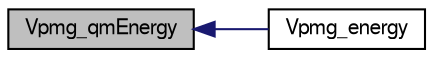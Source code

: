 digraph "Vpmg_qmEnergy"
{
  edge [fontname="FreeSans",fontsize="10",labelfontname="FreeSans",labelfontsize="10"];
  node [fontname="FreeSans",fontsize="10",shape=record];
  rankdir="LR";
  Node1 [label="Vpmg_qmEnergy",height=0.2,width=0.4,color="black", fillcolor="grey75", style="filled" fontcolor="black"];
  Node1 -> Node2 [dir="back",color="midnightblue",fontsize="10",style="solid",fontname="FreeSans"];
  Node2 [label="Vpmg_energy",height=0.2,width=0.4,color="black", fillcolor="white", style="filled",URL="$group___vpmg.html#gad8cdc819e2c366c7b2da0afd20d9735b",tooltip="Get the total electrostatic energy."];
}

